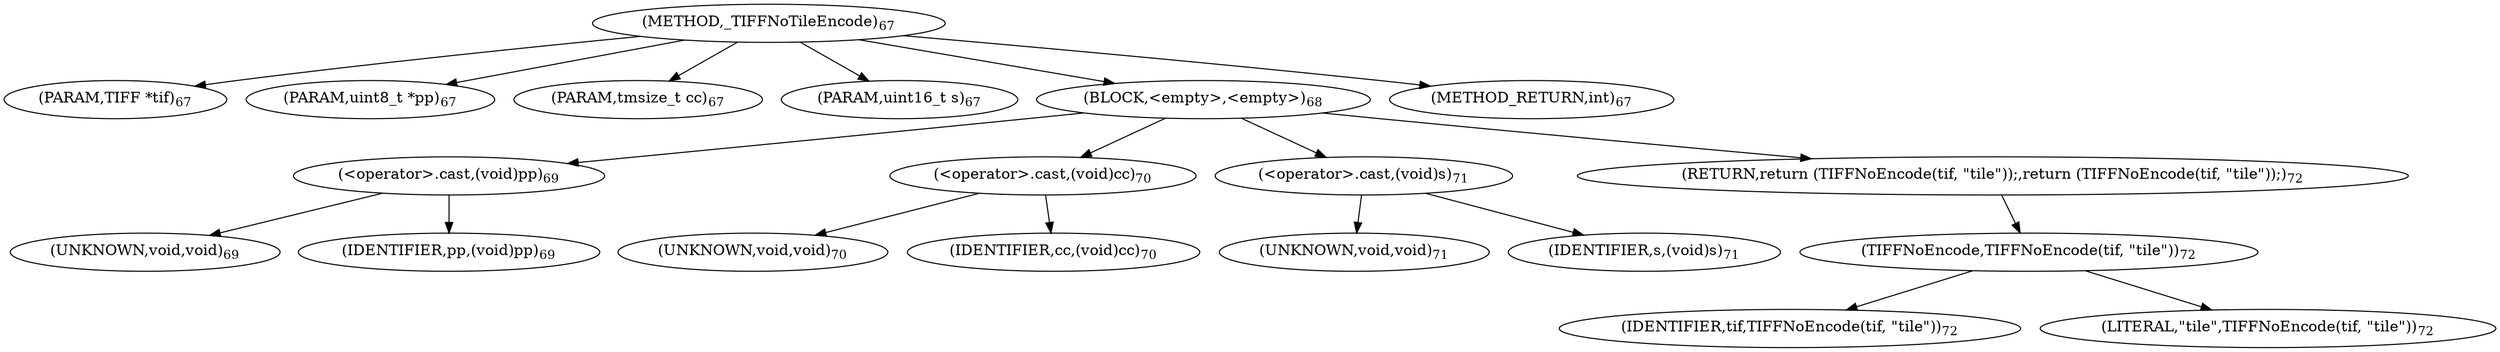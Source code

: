 digraph "_TIFFNoTileEncode" {  
"1780" [label = <(METHOD,_TIFFNoTileEncode)<SUB>67</SUB>> ]
"1781" [label = <(PARAM,TIFF *tif)<SUB>67</SUB>> ]
"1782" [label = <(PARAM,uint8_t *pp)<SUB>67</SUB>> ]
"1783" [label = <(PARAM,tmsize_t cc)<SUB>67</SUB>> ]
"1784" [label = <(PARAM,uint16_t s)<SUB>67</SUB>> ]
"1785" [label = <(BLOCK,&lt;empty&gt;,&lt;empty&gt;)<SUB>68</SUB>> ]
"1786" [label = <(&lt;operator&gt;.cast,(void)pp)<SUB>69</SUB>> ]
"1787" [label = <(UNKNOWN,void,void)<SUB>69</SUB>> ]
"1788" [label = <(IDENTIFIER,pp,(void)pp)<SUB>69</SUB>> ]
"1789" [label = <(&lt;operator&gt;.cast,(void)cc)<SUB>70</SUB>> ]
"1790" [label = <(UNKNOWN,void,void)<SUB>70</SUB>> ]
"1791" [label = <(IDENTIFIER,cc,(void)cc)<SUB>70</SUB>> ]
"1792" [label = <(&lt;operator&gt;.cast,(void)s)<SUB>71</SUB>> ]
"1793" [label = <(UNKNOWN,void,void)<SUB>71</SUB>> ]
"1794" [label = <(IDENTIFIER,s,(void)s)<SUB>71</SUB>> ]
"1795" [label = <(RETURN,return (TIFFNoEncode(tif, &quot;tile&quot;));,return (TIFFNoEncode(tif, &quot;tile&quot;));)<SUB>72</SUB>> ]
"1796" [label = <(TIFFNoEncode,TIFFNoEncode(tif, &quot;tile&quot;))<SUB>72</SUB>> ]
"1797" [label = <(IDENTIFIER,tif,TIFFNoEncode(tif, &quot;tile&quot;))<SUB>72</SUB>> ]
"1798" [label = <(LITERAL,&quot;tile&quot;,TIFFNoEncode(tif, &quot;tile&quot;))<SUB>72</SUB>> ]
"1799" [label = <(METHOD_RETURN,int)<SUB>67</SUB>> ]
  "1780" -> "1781" 
  "1780" -> "1782" 
  "1780" -> "1783" 
  "1780" -> "1784" 
  "1780" -> "1785" 
  "1780" -> "1799" 
  "1785" -> "1786" 
  "1785" -> "1789" 
  "1785" -> "1792" 
  "1785" -> "1795" 
  "1786" -> "1787" 
  "1786" -> "1788" 
  "1789" -> "1790" 
  "1789" -> "1791" 
  "1792" -> "1793" 
  "1792" -> "1794" 
  "1795" -> "1796" 
  "1796" -> "1797" 
  "1796" -> "1798" 
}
